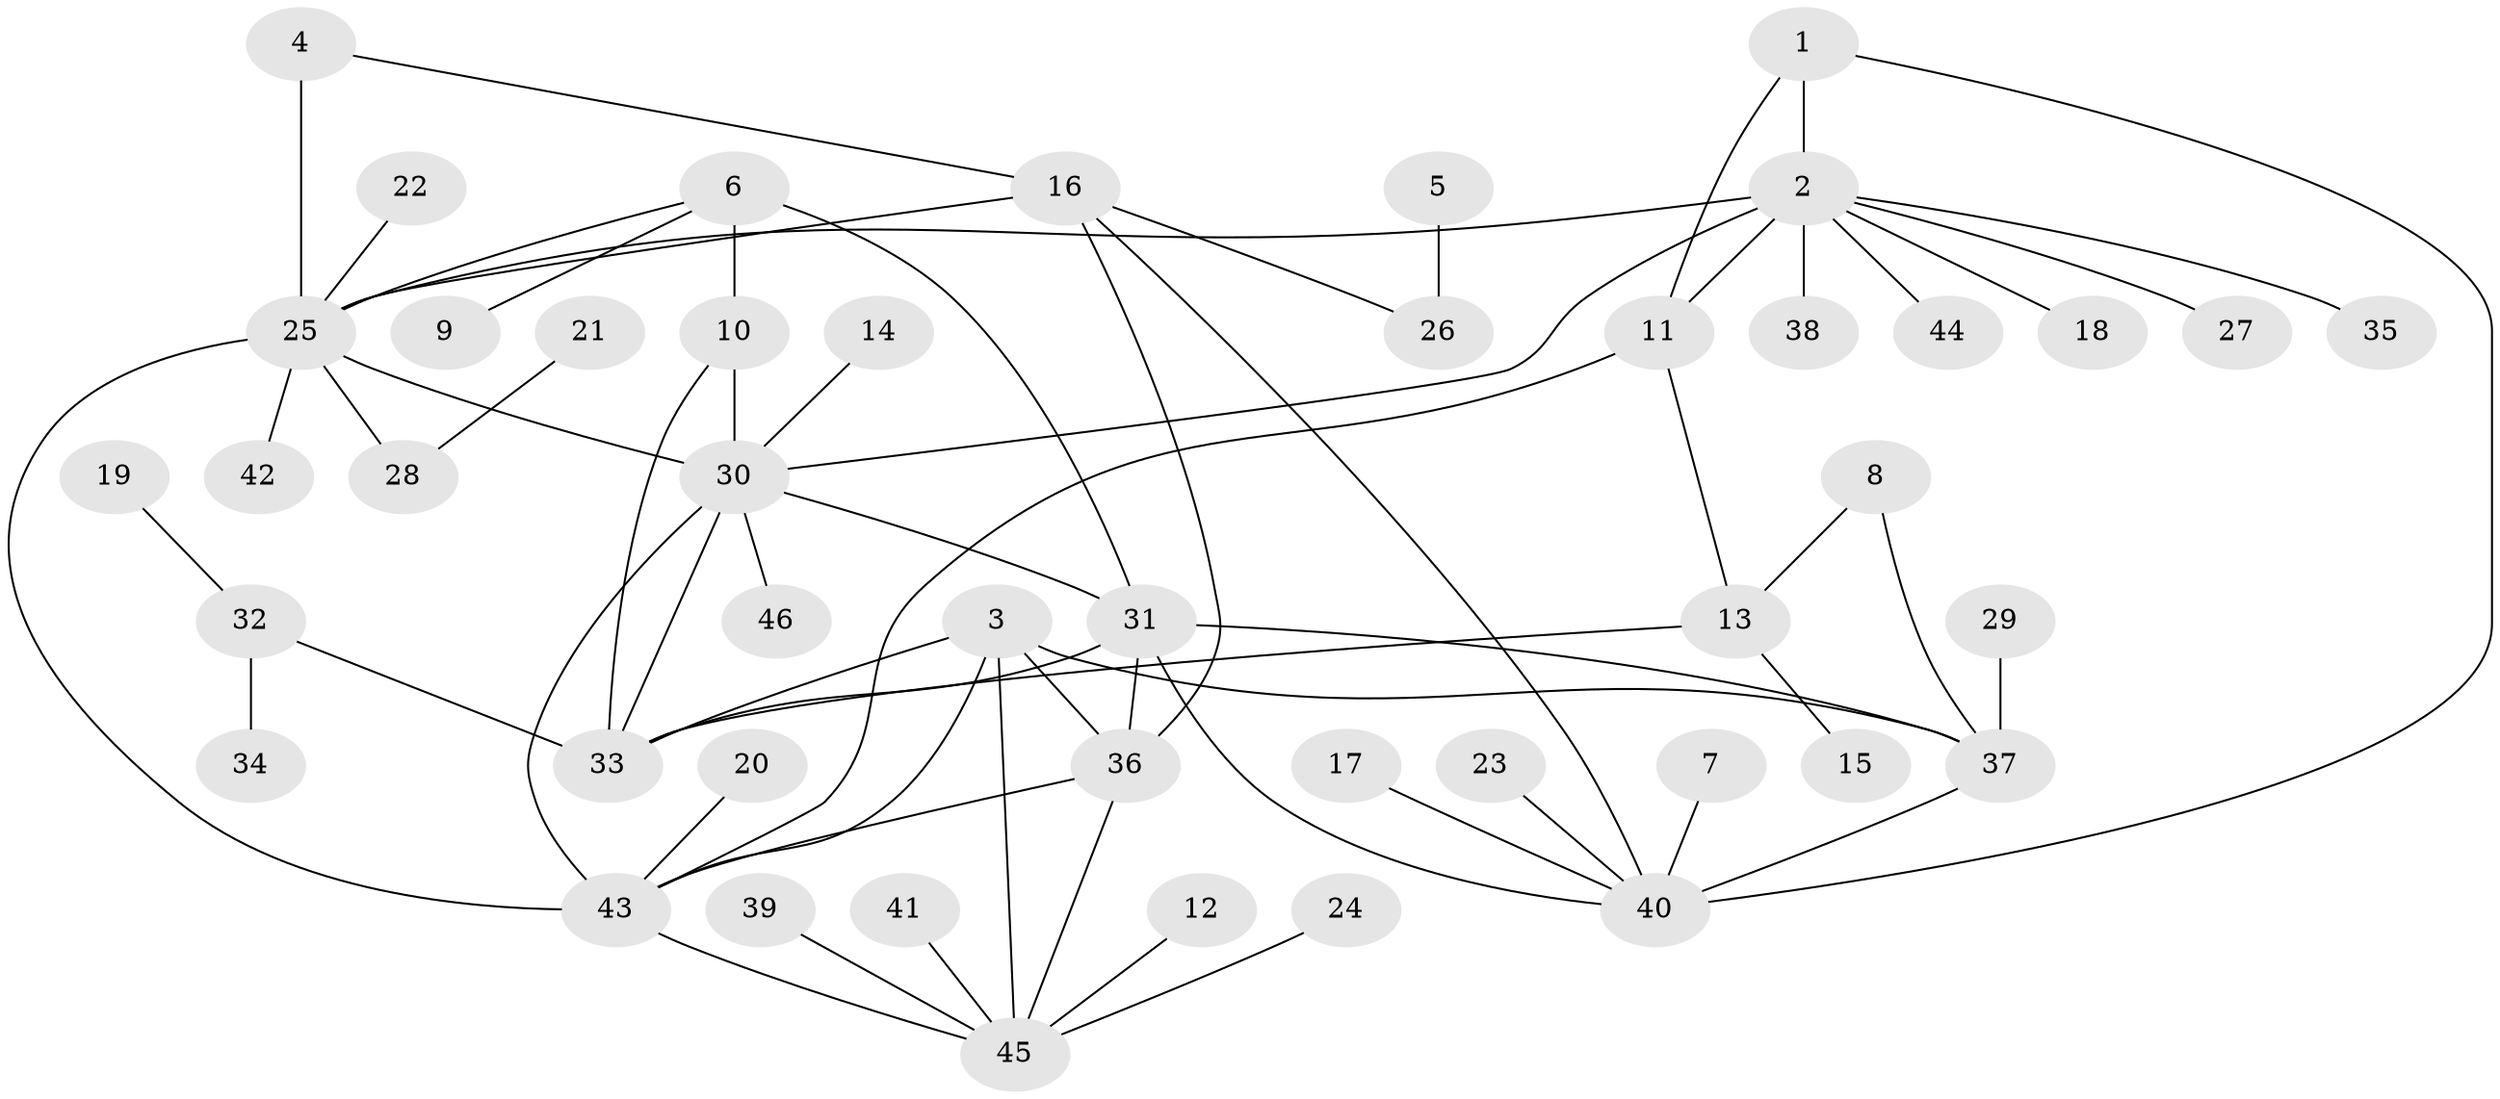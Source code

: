// original degree distribution, {4: 0.054945054945054944, 6: 0.03296703296703297, 5: 0.06593406593406594, 8: 0.03296703296703297, 9: 0.01098901098901099, 7: 0.054945054945054944, 3: 0.04395604395604396, 11: 0.01098901098901099, 1: 0.4945054945054945, 2: 0.1978021978021978}
// Generated by graph-tools (version 1.1) at 2025/48/03/06/25 01:48:57]
// undirected, 46 vertices, 66 edges
graph export_dot {
graph [start="1"]
  node [color=gray90,style=filled];
  1;
  2;
  3;
  4;
  5;
  6;
  7;
  8;
  9;
  10;
  11;
  12;
  13;
  14;
  15;
  16;
  17;
  18;
  19;
  20;
  21;
  22;
  23;
  24;
  25;
  26;
  27;
  28;
  29;
  30;
  31;
  32;
  33;
  34;
  35;
  36;
  37;
  38;
  39;
  40;
  41;
  42;
  43;
  44;
  45;
  46;
  1 -- 2 [weight=2.0];
  1 -- 11 [weight=1.0];
  1 -- 40 [weight=1.0];
  2 -- 11 [weight=2.0];
  2 -- 18 [weight=1.0];
  2 -- 25 [weight=1.0];
  2 -- 27 [weight=1.0];
  2 -- 30 [weight=1.0];
  2 -- 35 [weight=1.0];
  2 -- 38 [weight=1.0];
  2 -- 44 [weight=1.0];
  3 -- 33 [weight=1.0];
  3 -- 36 [weight=1.0];
  3 -- 37 [weight=1.0];
  3 -- 43 [weight=1.0];
  3 -- 45 [weight=1.0];
  4 -- 16 [weight=1.0];
  4 -- 25 [weight=2.0];
  5 -- 26 [weight=1.0];
  6 -- 9 [weight=1.0];
  6 -- 10 [weight=1.0];
  6 -- 25 [weight=1.0];
  6 -- 31 [weight=2.0];
  7 -- 40 [weight=1.0];
  8 -- 13 [weight=1.0];
  8 -- 37 [weight=1.0];
  10 -- 30 [weight=2.0];
  10 -- 33 [weight=2.0];
  11 -- 13 [weight=1.0];
  11 -- 43 [weight=1.0];
  12 -- 45 [weight=1.0];
  13 -- 15 [weight=1.0];
  13 -- 33 [weight=1.0];
  14 -- 30 [weight=1.0];
  16 -- 25 [weight=2.0];
  16 -- 26 [weight=1.0];
  16 -- 36 [weight=1.0];
  16 -- 40 [weight=1.0];
  17 -- 40 [weight=1.0];
  19 -- 32 [weight=1.0];
  20 -- 43 [weight=1.0];
  21 -- 28 [weight=1.0];
  22 -- 25 [weight=1.0];
  23 -- 40 [weight=1.0];
  24 -- 45 [weight=1.0];
  25 -- 28 [weight=1.0];
  25 -- 30 [weight=1.0];
  25 -- 42 [weight=1.0];
  25 -- 43 [weight=1.0];
  29 -- 37 [weight=1.0];
  30 -- 31 [weight=1.0];
  30 -- 33 [weight=1.0];
  30 -- 43 [weight=1.0];
  30 -- 46 [weight=1.0];
  31 -- 33 [weight=1.0];
  31 -- 36 [weight=1.0];
  31 -- 37 [weight=2.0];
  31 -- 40 [weight=1.0];
  32 -- 33 [weight=1.0];
  32 -- 34 [weight=1.0];
  36 -- 43 [weight=1.0];
  36 -- 45 [weight=1.0];
  37 -- 40 [weight=2.0];
  39 -- 45 [weight=1.0];
  41 -- 45 [weight=1.0];
  43 -- 45 [weight=1.0];
}
